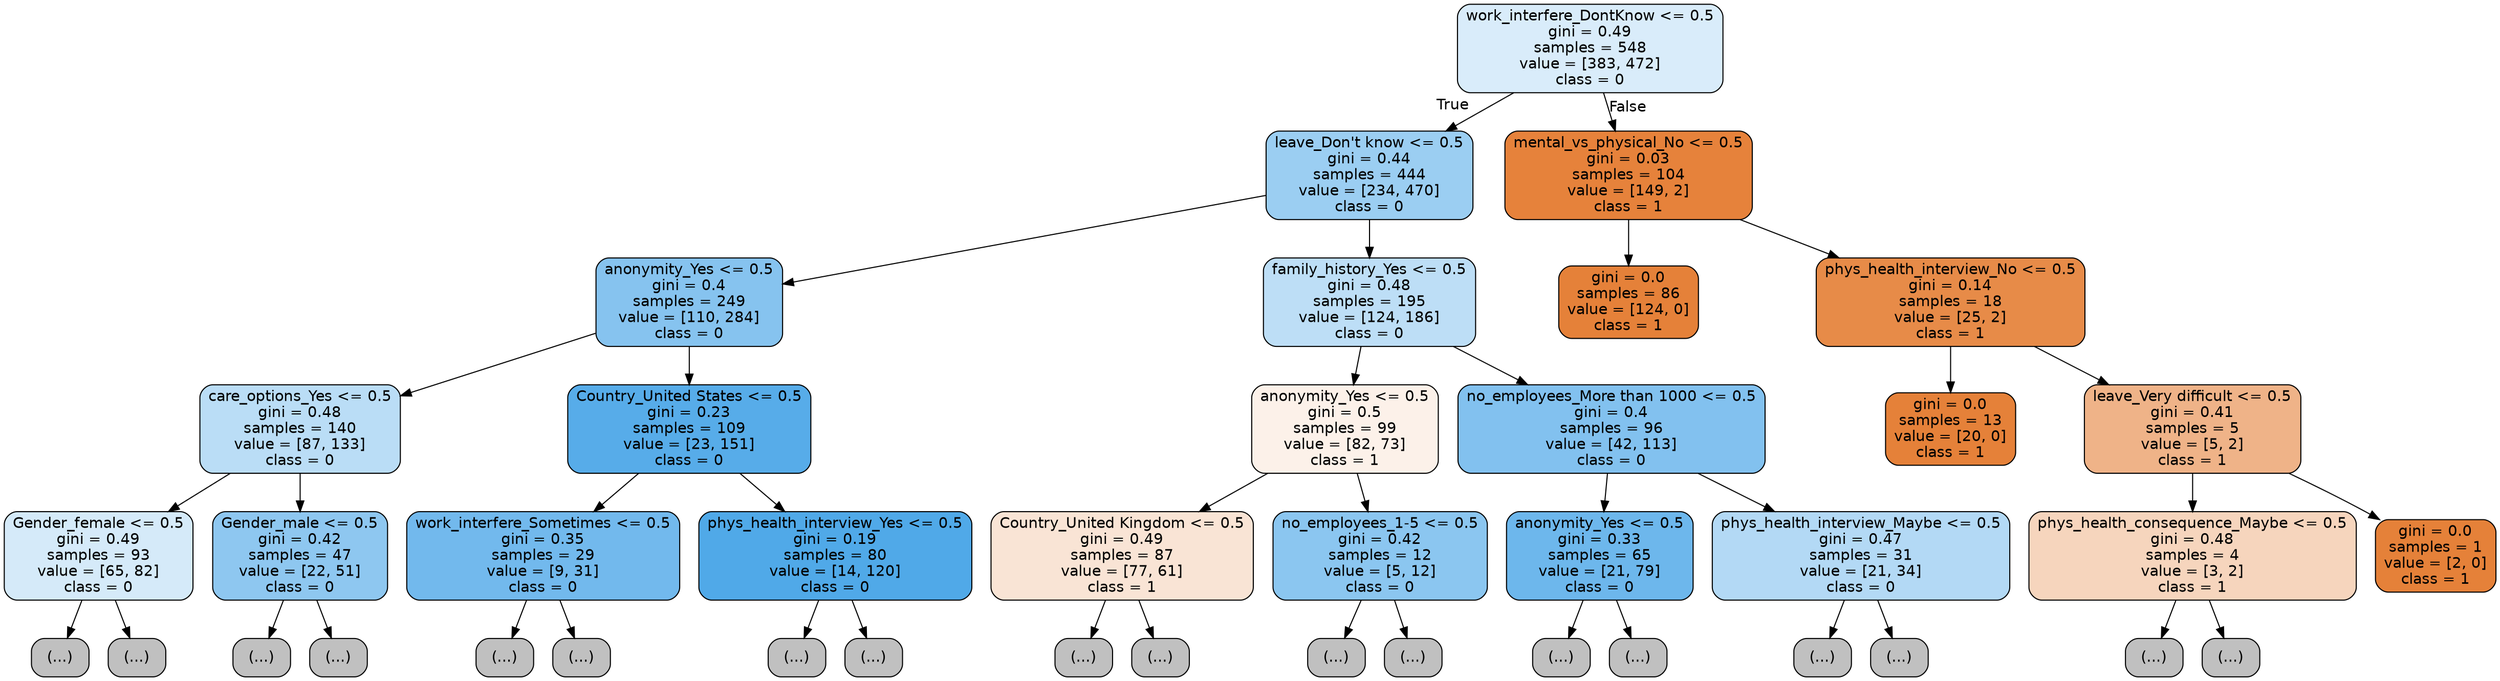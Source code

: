 digraph Tree {
node [shape=box, style="filled, rounded", color="black", fontname=helvetica] ;
edge [fontname=helvetica] ;
0 [label="work_interfere_DontKnow <= 0.5\ngini = 0.49\nsamples = 548\nvalue = [383, 472]\nclass = 0", fillcolor="#399de530"] ;
1 [label="leave_Don't know <= 0.5\ngini = 0.44\nsamples = 444\nvalue = [234, 470]\nclass = 0", fillcolor="#399de580"] ;
0 -> 1 [labeldistance=2.5, labelangle=45, headlabel="True"] ;
2 [label="anonymity_Yes <= 0.5\ngini = 0.4\nsamples = 249\nvalue = [110, 284]\nclass = 0", fillcolor="#399de59c"] ;
1 -> 2 ;
3 [label="care_options_Yes <= 0.5\ngini = 0.48\nsamples = 140\nvalue = [87, 133]\nclass = 0", fillcolor="#399de558"] ;
2 -> 3 ;
4 [label="Gender_female <= 0.5\ngini = 0.49\nsamples = 93\nvalue = [65, 82]\nclass = 0", fillcolor="#399de535"] ;
3 -> 4 ;
5 [label="(...)", fillcolor="#C0C0C0"] ;
4 -> 5 ;
72 [label="(...)", fillcolor="#C0C0C0"] ;
4 -> 72 ;
91 [label="Gender_male <= 0.5\ngini = 0.42\nsamples = 47\nvalue = [22, 51]\nclass = 0", fillcolor="#399de591"] ;
3 -> 91 ;
92 [label="(...)", fillcolor="#C0C0C0"] ;
91 -> 92 ;
97 [label="(...)", fillcolor="#C0C0C0"] ;
91 -> 97 ;
132 [label="Country_United States <= 0.5\ngini = 0.23\nsamples = 109\nvalue = [23, 151]\nclass = 0", fillcolor="#399de5d8"] ;
2 -> 132 ;
133 [label="work_interfere_Sometimes <= 0.5\ngini = 0.35\nsamples = 29\nvalue = [9, 31]\nclass = 0", fillcolor="#399de5b5"] ;
132 -> 133 ;
134 [label="(...)", fillcolor="#C0C0C0"] ;
133 -> 134 ;
143 [label="(...)", fillcolor="#C0C0C0"] ;
133 -> 143 ;
150 [label="phys_health_interview_Yes <= 0.5\ngini = 0.19\nsamples = 80\nvalue = [14, 120]\nclass = 0", fillcolor="#399de5e1"] ;
132 -> 150 ;
151 [label="(...)", fillcolor="#C0C0C0"] ;
150 -> 151 ;
180 [label="(...)", fillcolor="#C0C0C0"] ;
150 -> 180 ;
181 [label="family_history_Yes <= 0.5\ngini = 0.48\nsamples = 195\nvalue = [124, 186]\nclass = 0", fillcolor="#399de555"] ;
1 -> 181 ;
182 [label="anonymity_Yes <= 0.5\ngini = 0.5\nsamples = 99\nvalue = [82, 73]\nclass = 1", fillcolor="#e581391c"] ;
181 -> 182 ;
183 [label="Country_United Kingdom <= 0.5\ngini = 0.49\nsamples = 87\nvalue = [77, 61]\nclass = 1", fillcolor="#e5813935"] ;
182 -> 183 ;
184 [label="(...)", fillcolor="#C0C0C0"] ;
183 -> 184 ;
237 [label="(...)", fillcolor="#C0C0C0"] ;
183 -> 237 ;
254 [label="no_employees_1-5 <= 0.5\ngini = 0.42\nsamples = 12\nvalue = [5, 12]\nclass = 0", fillcolor="#399de595"] ;
182 -> 254 ;
255 [label="(...)", fillcolor="#C0C0C0"] ;
254 -> 255 ;
264 [label="(...)", fillcolor="#C0C0C0"] ;
254 -> 264 ;
265 [label="no_employees_More than 1000 <= 0.5\ngini = 0.4\nsamples = 96\nvalue = [42, 113]\nclass = 0", fillcolor="#399de5a0"] ;
181 -> 265 ;
266 [label="anonymity_Yes <= 0.5\ngini = 0.33\nsamples = 65\nvalue = [21, 79]\nclass = 0", fillcolor="#399de5bb"] ;
265 -> 266 ;
267 [label="(...)", fillcolor="#C0C0C0"] ;
266 -> 267 ;
308 [label="(...)", fillcolor="#C0C0C0"] ;
266 -> 308 ;
309 [label="phys_health_interview_Maybe <= 0.5\ngini = 0.47\nsamples = 31\nvalue = [21, 34]\nclass = 0", fillcolor="#399de561"] ;
265 -> 309 ;
310 [label="(...)", fillcolor="#C0C0C0"] ;
309 -> 310 ;
321 [label="(...)", fillcolor="#C0C0C0"] ;
309 -> 321 ;
338 [label="mental_vs_physical_No <= 0.5\ngini = 0.03\nsamples = 104\nvalue = [149, 2]\nclass = 1", fillcolor="#e58139fc"] ;
0 -> 338 [labeldistance=2.5, labelangle=-45, headlabel="False"] ;
339 [label="gini = 0.0\nsamples = 86\nvalue = [124, 0]\nclass = 1", fillcolor="#e58139ff"] ;
338 -> 339 ;
340 [label="phys_health_interview_No <= 0.5\ngini = 0.14\nsamples = 18\nvalue = [25, 2]\nclass = 1", fillcolor="#e58139eb"] ;
338 -> 340 ;
341 [label="gini = 0.0\nsamples = 13\nvalue = [20, 0]\nclass = 1", fillcolor="#e58139ff"] ;
340 -> 341 ;
342 [label="leave_Very difficult <= 0.5\ngini = 0.41\nsamples = 5\nvalue = [5, 2]\nclass = 1", fillcolor="#e5813999"] ;
340 -> 342 ;
343 [label="phys_health_consequence_Maybe <= 0.5\ngini = 0.48\nsamples = 4\nvalue = [3, 2]\nclass = 1", fillcolor="#e5813955"] ;
342 -> 343 ;
344 [label="(...)", fillcolor="#C0C0C0"] ;
343 -> 344 ;
345 [label="(...)", fillcolor="#C0C0C0"] ;
343 -> 345 ;
348 [label="gini = 0.0\nsamples = 1\nvalue = [2, 0]\nclass = 1", fillcolor="#e58139ff"] ;
342 -> 348 ;
}